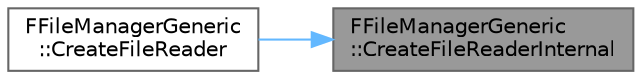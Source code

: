 digraph "FFileManagerGeneric::CreateFileReaderInternal"
{
 // INTERACTIVE_SVG=YES
 // LATEX_PDF_SIZE
  bgcolor="transparent";
  edge [fontname=Helvetica,fontsize=10,labelfontname=Helvetica,labelfontsize=10];
  node [fontname=Helvetica,fontsize=10,shape=box,height=0.2,width=0.4];
  rankdir="RL";
  Node1 [id="Node000001",label="FFileManagerGeneric\l::CreateFileReaderInternal",height=0.2,width=0.4,color="gray40", fillcolor="grey60", style="filled", fontcolor="black",tooltip=" "];
  Node1 -> Node2 [id="edge1_Node000001_Node000002",dir="back",color="steelblue1",style="solid",tooltip=" "];
  Node2 [id="Node000002",label="FFileManagerGeneric\l::CreateFileReader",height=0.2,width=0.4,color="grey40", fillcolor="white", style="filled",URL="$d1/d87/classFFileManagerGeneric.html#a5e1cbe9c98866e476140d772d86ebfb3",tooltip="Opens a file for reading and create an FArchive which can be used to read from it."];
}
